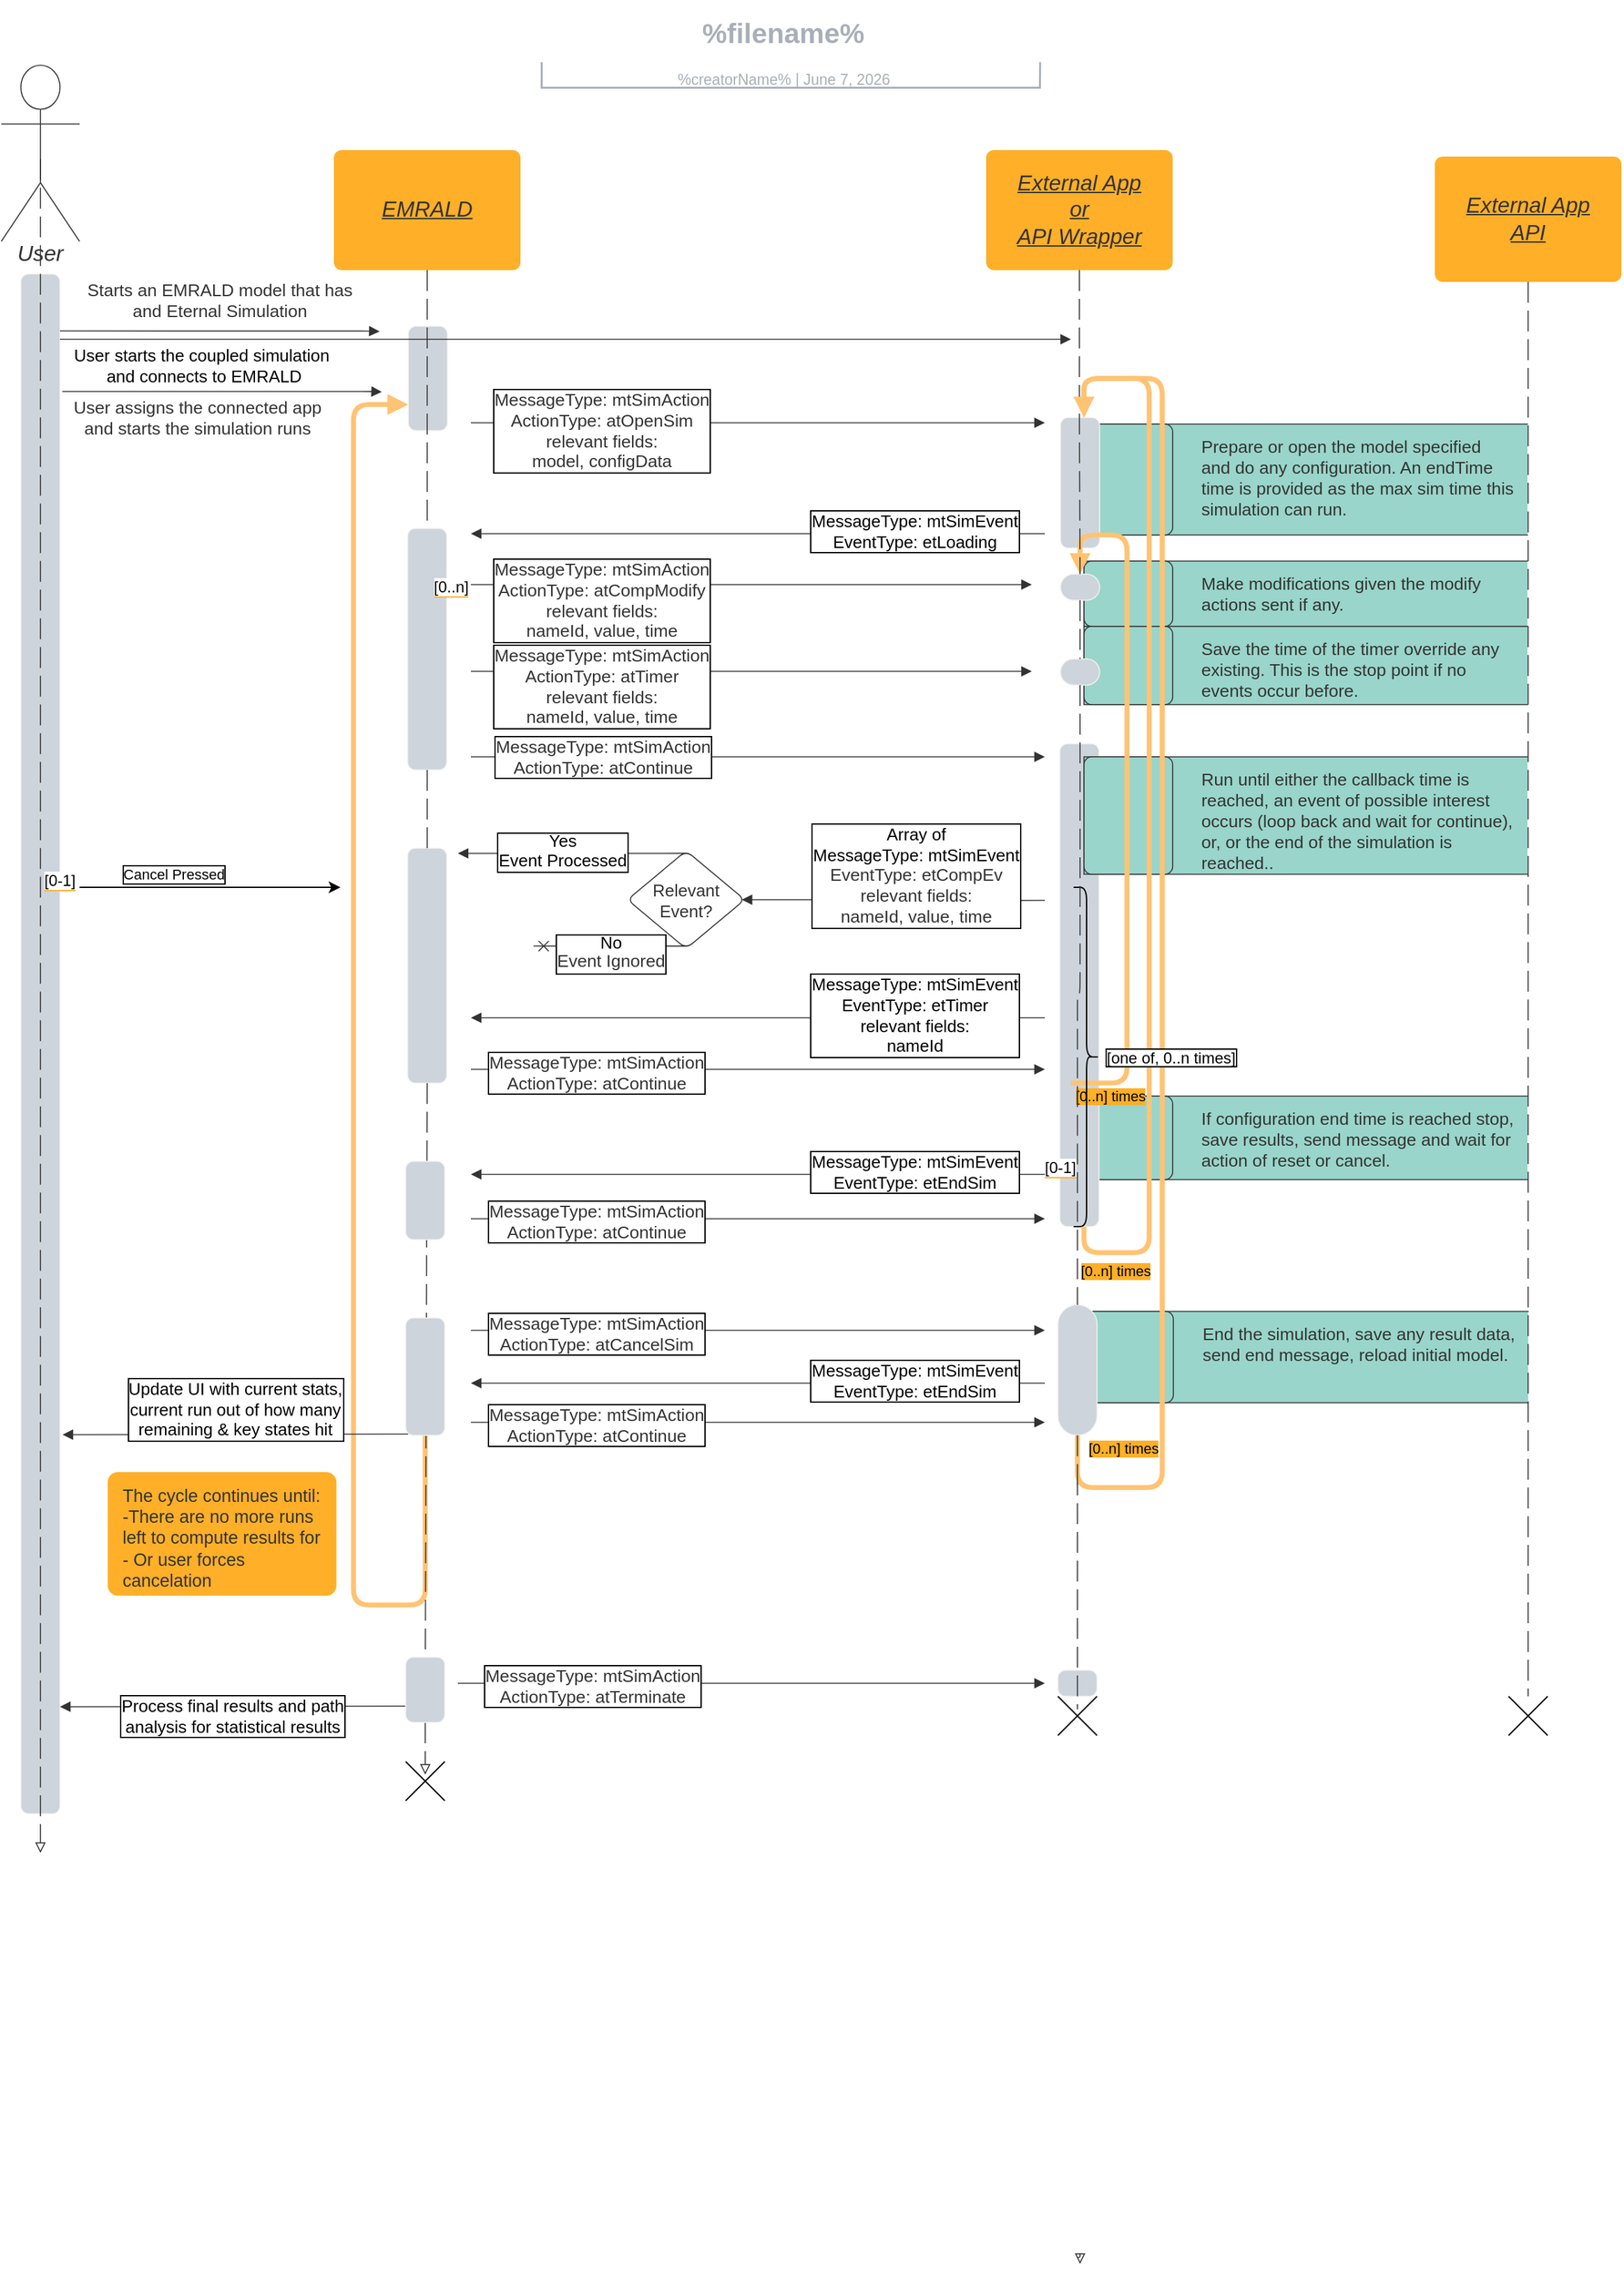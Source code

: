 <mxfile version="15.8.8" type="device"><diagram id="mUn9sfkkFc5n9LtlhBfd" name="Page-1"><mxGraphModel dx="1407" dy="771" grid="1" gridSize="10" guides="1" tooltips="1" connect="1" arrows="1" fold="1" page="1" pageScale="1" pageWidth="850" pageHeight="1100" math="0" shadow="0"><root><mxCell id="0"/><mxCell id="1" parent="0"/><mxCell id="QGt7efhvXVjTDImKFjhX-19" value="Save the time of the timer override any existing. This is the stop point&amp;nbsp;if no events occur before." style="html=1;overflow=block;blockSpacing=1;whiteSpace=wrap;shape=partialRectangle;right=0;whiteSpace=wrap;fontSize=13.3;fontColor=#333333;align=left;whiteSpace=wrap;spacing=10;verticalAlign=top;strokeColor=#333333;strokeOpacity=100;fillOpacity=100;rounded=1;absoluteArcSize=1;arcSize=12;fillColor=#99d5ca;strokeWidth=0.8;spacingLeft=80;spacingTop=0;" parent="1" vertex="1"><mxGeometry x="950" y="530" width="340" height="60" as="geometry"/></mxCell><mxCell id="QGt7efhvXVjTDImKFjhX-20" value="" style="part=1;whiteSpace=wrap;fontSize=13;align=center;whiteSpace=wrap;fontColor=#333333;spacing=0;verticalAlign=top;strokeColor=#333333;strokeOpacity=100;fillOpacity=100;rounded=1;absoluteArcSize=1;arcSize=12;fillColor=#99d5ca;strokeWidth=0.8;" parent="QGt7efhvXVjTDImKFjhX-19" vertex="1"><mxGeometry width="68" height="60" as="geometry"/></mxCell><UserObject label="" lucidchartObjectId="Yu5MhR-oMSno" id="QGt7efhvXVjTDImKFjhX-2"><mxCell style="html=1;overflow=block;blockSpacing=1;whiteSpace=wrap;;whiteSpace=wrap;fontSize=13;spacing=0;strokeColor=#f2f2f2;strokeOpacity=100;fillOpacity=100;rounded=1;absoluteArcSize=1;arcSize=12;fillColor=#ced4db;strokeWidth=0.8;" parent="1" vertex="1"><mxGeometry x="431.5" y="455" width="30" height="185" as="geometry"/></mxCell></UserObject><mxCell id="QGt7efhvXVjTDImKFjhX-65" value="If configuration end time is reached stop, save results, send message&amp;nbsp;and wait for action of reset or cancel." style="html=1;overflow=block;blockSpacing=1;whiteSpace=wrap;shape=partialRectangle;right=0;whiteSpace=wrap;fontSize=13.3;fontColor=#333333;align=left;whiteSpace=wrap;spacing=10;verticalAlign=top;strokeColor=#333333;strokeOpacity=100;fillOpacity=100;rounded=1;absoluteArcSize=1;arcSize=12;fillColor=#99d5ca;strokeWidth=0.8;spacingLeft=80;spacingBottom=10;" parent="1" vertex="1"><mxGeometry x="950" y="890" width="340" height="64" as="geometry"/></mxCell><mxCell id="QGt7efhvXVjTDImKFjhX-66" value="" style="part=1;whiteSpace=wrap;fontSize=13;align=center;whiteSpace=wrap;fontColor=#333333;spacing=0;verticalAlign=top;strokeColor=#333333;strokeOpacity=100;fillOpacity=100;rounded=1;absoluteArcSize=1;arcSize=12;fillColor=#99d5ca;strokeWidth=0.8;" parent="QGt7efhvXVjTDImKFjhX-65" vertex="1"><mxGeometry width="68" height="64" as="geometry"/></mxCell><mxCell id="QGt7efhvXVjTDImKFjhX-51" value="End the simulation, save any result data, send end message, reload initial model." style="html=1;overflow=block;blockSpacing=1;whiteSpace=wrap;shape=partialRectangle;right=0;whiteSpace=wrap;fontSize=13.3;fontColor=#333333;align=left;whiteSpace=wrap;spacing=10;verticalAlign=top;strokeColor=#333333;strokeOpacity=100;fillOpacity=100;rounded=1;absoluteArcSize=1;arcSize=12;fillColor=#99d5ca;strokeWidth=0.8;spacingLeft=80;spacingBottom=10;" parent="1" vertex="1"><mxGeometry x="950.5" y="1055" width="340" height="70" as="geometry"/></mxCell><mxCell id="QGt7efhvXVjTDImKFjhX-52" value="" style="part=1;whiteSpace=wrap;fontSize=13;align=center;whiteSpace=wrap;fontColor=#333333;spacing=0;verticalAlign=top;strokeColor=#333333;strokeOpacity=100;fillOpacity=100;rounded=1;absoluteArcSize=1;arcSize=12;fillColor=#99d5ca;strokeWidth=0.8;" parent="QGt7efhvXVjTDImKFjhX-51" vertex="1"><mxGeometry width="68" height="70" as="geometry"/></mxCell><mxCell id="wU3fhb-0felkJqRU0b6j-22" value="Prepare or open the model specified and do any configuration. An endTime time is provided as the max sim time this simulation can run." style="overflow=block;blockSpacing=1;whiteSpace=wrap;shape=partialRectangle;right=0;whiteSpace=wrap;fontSize=13.3;fontColor=#333333;align=left;whiteSpace=wrap;spacing=10;verticalAlign=top;strokeColor=#333333;strokeOpacity=100;fillOpacity=100;rounded=1;absoluteArcSize=1;arcSize=12;fillColor=#99d5ca;strokeWidth=0.8;html=1;spacingLeft=80;spacingTop=0;" parent="1" vertex="1"><mxGeometry x="950" y="375" width="340" height="85" as="geometry"/></mxCell><mxCell id="wU3fhb-0felkJqRU0b6j-23" value="" style="part=1;whiteSpace=wrap;fontSize=13;align=center;whiteSpace=wrap;fontColor=#333333;spacing=0;verticalAlign=top;strokeColor=#333333;strokeOpacity=100;fillOpacity=100;rounded=1;absoluteArcSize=1;arcSize=12;fillColor=#99d5ca;strokeWidth=0.8;" parent="wU3fhb-0felkJqRU0b6j-22" vertex="1"><mxGeometry width="68" height="85" as="geometry"/></mxCell><UserObject label="" lucidchartObjectId="ai9~ly4nZ7Oi" id="wU3fhb-0felkJqRU0b6j-19"><mxCell style="html=1;overflow=block;blockSpacing=1;whiteSpace=wrap;;whiteSpace=wrap;fontSize=13;spacing=0;strokeColor=#f2f2f2;strokeOpacity=100;fillOpacity=100;rounded=1;absoluteArcSize=1;arcSize=12;fillColor=#ced4db;strokeWidth=0.8;" parent="1" vertex="1"><mxGeometry x="135" y="260" width="30" height="1180" as="geometry"/></mxCell></UserObject><UserObject label="" lucidchartObjectId="Yu5M4GIAFP0a" id="wU3fhb-0felkJqRU0b6j-1"><mxCell style="html=1;jettySize=18;whiteSpace=wrap;fontSize=13;fontFamily=helvetica;strokeColor=#333333;strokeOpacity=100;dashed=1;fixDash=1;dashPattern=16 6;strokeWidth=0.8;rounded=0;startArrow=none;;endArrow=block;endFill=0;;exitX=0.5;exitY=1;exitPerimeter=0;" parent="1" source="wU3fhb-0felkJqRU0b6j-54" edge="1"><mxGeometry width="100" height="100" relative="1" as="geometry"><Array as="points"/><mxPoint x="445" y="1410" as="targetPoint"/></mxGeometry></mxCell></UserObject><UserObject label="" lucidchartObjectId="Yu5MhR-oMSno" id="wU3fhb-0felkJqRU0b6j-2"><mxCell style="html=1;overflow=block;blockSpacing=1;whiteSpace=wrap;;whiteSpace=wrap;fontSize=13;spacing=0;strokeColor=#f2f2f2;strokeOpacity=100;fillOpacity=100;rounded=1;absoluteArcSize=1;arcSize=12;fillColor=#ced4db;strokeWidth=0.8;" parent="1" vertex="1"><mxGeometry x="432" y="300" width="30" height="80" as="geometry"/></mxCell></UserObject><UserObject label="" lucidchartObjectId="Yu5MXQ6BOCr2" id="wU3fhb-0felkJqRU0b6j-3"><mxCell style="html=1;jettySize=18;whiteSpace=wrap;fontSize=13;fontFamily=helvetica;strokeColor=#333333;strokeOpacity=100;dashed=1;fixDash=1;dashPattern=16 6;strokeWidth=0.8;rounded=1;arcSize=24;edgeStyle=orthogonalEdgeStyle;startArrow=none;;endArrow=block;endFill=0;;exitX=0.5;exitY=1;exitPerimeter=0;" parent="1" edge="1"><mxGeometry width="100" height="100" relative="1" as="geometry"><Array as="points"/><mxPoint x="947" y="1785" as="targetPoint"/><mxPoint x="945" y="1780" as="sourcePoint"/></mxGeometry></mxCell></UserObject><UserObject label="" lucidchartObjectId="Yu5MsRc69goB" id="wU3fhb-0felkJqRU0b6j-4"><mxCell style="html=1;overflow=block;blockSpacing=1;whiteSpace=wrap;;whiteSpace=wrap;fontSize=13;spacing=0;strokeColor=#f2f2f2;strokeOpacity=100;fillOpacity=100;rounded=1;absoluteArcSize=1;arcSize=12;fillColor=#ced4db;strokeWidth=0.8;" parent="1" vertex="1"><mxGeometry x="932" y="370" width="30" height="100" as="geometry"/></mxCell></UserObject><mxCell id="wU3fhb-0felkJqRU0b6j-5" value="EMRALD" style="html=1;overflow=block;blockSpacing=1;whiteSpace=wrap;align=center;whiteSpace=wrap;fontSize=16.7;fontColor=#333333;fontStyle=6;align=center;whiteSpace=wrap;spacing=0;strokeOpacity=0;fillOpacity=100;rounded=1;absoluteArcSize=1;arcSize=12;fillColor=#ffaf28;strokeWidth=0.8;" parent="1" vertex="1"><mxGeometry x="375" y="165" width="143" height="92" as="geometry"/></mxCell><mxCell id="wU3fhb-0felkJqRU0b6j-6" value="External App&lt;br&gt;or&lt;br&gt;API Wrapper" style="html=1;overflow=block;blockSpacing=1;whiteSpace=wrap;align=center;whiteSpace=wrap;fontSize=16.7;fontColor=#333333;fontStyle=6;align=center;whiteSpace=wrap;spacing=0;strokeOpacity=0;fillOpacity=100;rounded=1;absoluteArcSize=1;arcSize=12;fillColor=#ffaf28;strokeWidth=0.8;" parent="1" vertex="1"><mxGeometry x="875" y="165" width="143" height="92" as="geometry"/></mxCell><UserObject label="User" lucidchartObjectId="Yu5MdgyV5tNR" id="wU3fhb-0felkJqRU0b6j-7"><mxCell style="html=1;overflow=block;blockSpacing=1;whiteSpace=wrap;shape=umlActor;labelPosition=center;verticalLabelPosition=bottom;verticalAlign=top;whiteSpace=nowrap;whiteSpace=wrap;fontSize=16.7;fontColor=#333333;fontStyle=2;align=center;spacing=0;strokeColor=#333333;strokeOpacity=100;fillOpacity=100;rounded=1;absoluteArcSize=1;arcSize=12;fillColor=#ffffff;strokeWidth=0.8;" parent="1" vertex="1"><mxGeometry x="120" y="100" width="60" height="135" as="geometry"/></mxCell></UserObject><UserObject label="" lucidchartObjectId="Yu5Migy3NWk_" id="wU3fhb-0felkJqRU0b6j-8"><mxCell style="html=1;jettySize=18;whiteSpace=wrap;fontSize=13;strokeColor=#333333;strokeOpacity=100;dashed=1;fixDash=1;dashPattern=16 6;strokeWidth=0.8;rounded=1;arcSize=10;edgeStyle=orthogonalEdgeStyle;startArrow=none;;endArrow=block;endFill=0;;exitX=0.5;exitY=0.532;exitPerimeter=0;" parent="1" source="wU3fhb-0felkJqRU0b6j-7" edge="1"><mxGeometry width="100" height="100" relative="1" as="geometry"><Array as="points"/><mxPoint x="150" y="1470" as="targetPoint"/></mxGeometry></mxCell></UserObject><UserObject label="" lucidchartObjectId="Yu5M0A2JVvTe" id="wU3fhb-0felkJqRU0b6j-9"><mxCell style="html=1;jettySize=18;whiteSpace=wrap;fontSize=13;strokeColor=#333333;strokeOpacity=100;strokeWidth=0.8;rounded=1;arcSize=10;edgeStyle=orthogonalEdgeStyle;startArrow=none;;endArrow=block;endFill=1;;exitX=1;exitY=0.037;exitPerimeter=0;exitDx=0;exitDy=0;" parent="1" source="wU3fhb-0felkJqRU0b6j-19" edge="1"><mxGeometry width="100" height="100" relative="1" as="geometry"><Array as="points"><mxPoint x="400" y="304"/></Array><mxPoint x="410" y="304" as="targetPoint"/></mxGeometry></mxCell></UserObject><mxCell id="wU3fhb-0felkJqRU0b6j-10" value="&lt;span style=&quot;font-style: normal&quot;&gt;Starts an EMRALD model that has&amp;nbsp;&lt;br&gt;and Eternal Simulation&amp;nbsp;&lt;/span&gt;" style="text;html=1;resizable=0;labelBackgroundColor=none;align=center;verticalAlign=middle;fontStyle=2;fontColor=#333333;;fontSize=13.3;" parent="wU3fhb-0felkJqRU0b6j-9" vertex="1"><mxGeometry x="-0.357" relative="1" as="geometry"><mxPoint x="45" y="-24" as="offset"/></mxGeometry></mxCell><UserObject label="" lucidchartObjectId="Yu5M8hheeUyh" id="wU3fhb-0felkJqRU0b6j-11"><mxCell style="html=1;jettySize=18;whiteSpace=wrap;fontSize=13;strokeColor=#333333;strokeOpacity=100;strokeWidth=0.8;rounded=1;arcSize=10;edgeStyle=orthogonalEdgeStyle;startArrow=none;;endArrow=block;endFill=1;;" parent="1" edge="1"><mxGeometry width="100" height="100" relative="1" as="geometry"><Array as="points"/><mxPoint x="480" y="374" as="sourcePoint"/><mxPoint x="920" y="374" as="targetPoint"/></mxGeometry></mxCell></UserObject><mxCell id="wU3fhb-0felkJqRU0b6j-12" value="MessageType: mtSimAction&#10;ActionType: atOpenSim&#10;relevant fields:&#10;model, configData" style="text;html=1;resizable=0;labelBackgroundColor=#ffffff;align=center;verticalAlign=middle;fontColor=#333333;;fontSize=13.3;labelBorderColor=default;" parent="wU3fhb-0felkJqRU0b6j-11" vertex="1"><mxGeometry x="0.482" relative="1" as="geometry"><mxPoint x="-226" y="6" as="offset"/></mxGeometry></mxCell><mxCell id="wU3fhb-0felkJqRU0b6j-13" value="" style="group;dropTarget=0;" parent="1" vertex="1"><mxGeometry x="210" y="51" width="1020" height="70" as="geometry"/></mxCell><UserObject label="%filename%" placeholders="1" lucidchartObjectId="tlGR~2x1427q" id="wU3fhb-0felkJqRU0b6j-14"><mxCell style="points=[[0.318,0.967,0],[0.693,0.967,0]];html=1;overflow=block;blockSpacing=1;whiteSpace=wrap;;whiteSpace=wrap;fontSize=21.3;fontColor=#a9afb8;fontStyle=1;align=center;spacingLeft=7;spacingRight=7;spacingTop=2;spacing=3;strokeOpacity=0;fillOpacity=0;rounded=1;absoluteArcSize=1;arcSize=12;fillColor=#ffffff;strokeWidth=1.5;" parent="wU3fhb-0felkJqRU0b6j-13" vertex="1"><mxGeometry width="1019" height="48" as="geometry"/></mxCell></UserObject><UserObject label="%creatorName%  |  %date{mmmm d, yyyy}%" placeholders="1" lucidchartObjectId="tlGRSY_k74eF" id="wU3fhb-0felkJqRU0b6j-15"><mxCell style="html=1;overflow=block;blockSpacing=1;whiteSpace=wrap;;whiteSpace=wrap;fontSize=11.5;fontColor=#a9afb8;align=center;spacingLeft=7;spacingRight=7;spacingTop=2;spacing=3;strokeOpacity=0;fillOpacity=0;rounded=1;absoluteArcSize=1;arcSize=12;fillColor=#ffffff;strokeWidth=1.5;" parent="wU3fhb-0felkJqRU0b6j-13" vertex="1"><mxGeometry y="48" width="1020" height="22" as="geometry"/></mxCell></UserObject><UserObject label="" lucidchartObjectId="tlGRojDnJgnU" id="wU3fhb-0felkJqRU0b6j-16"><mxCell style="html=1;jettySize=18;whiteSpace=wrap;fontSize=13;fontFamily=Helvetica;strokeColor=#a9afb8;strokeOpacity=100;strokeWidth=1.5;rounded=0;startArrow=none;;endArrow=none;;exitX=0.318;exitY=0.967;exitPerimeter=0;entryX=0.693;entryY=0.967;entryPerimeter=0;" parent="wU3fhb-0felkJqRU0b6j-13" source="wU3fhb-0felkJqRU0b6j-14" target="wU3fhb-0felkJqRU0b6j-14" edge="1"><mxGeometry width="100" height="100" relative="1" as="geometry"><Array as="points"><mxPoint x="324" y="66" generated="1"/><mxPoint x="706" y="66" generated="1"/></Array></mxGeometry></mxCell></UserObject><UserObject label="" lucidchartObjectId="sf9~ZtH_mjMn" id="wU3fhb-0felkJqRU0b6j-17"><mxCell style="html=1;jettySize=18;whiteSpace=wrap;fontSize=13;strokeColor=#333333;strokeOpacity=100;strokeWidth=0.8;rounded=1;arcSize=24;edgeStyle=orthogonalEdgeStyle;startArrow=block;startFill=1;;endArrow=none;;" parent="1" edge="1"><mxGeometry width="100" height="100" relative="1" as="geometry"><Array as="points"/><mxPoint x="480" y="459" as="sourcePoint"/><mxPoint x="920" y="459" as="targetPoint"/></mxGeometry></mxCell></UserObject><mxCell id="wU3fhb-0felkJqRU0b6j-18" value="MessageType: mtSimEvent&lt;br&gt;EventType: etLoading" style="text;html=1;resizable=0;labelBackgroundColor=default;align=center;verticalAlign=middle;fontColor=#000000;;fontSize=13;labelBorderColor=default;" parent="wU3fhb-0felkJqRU0b6j-17" vertex="1"><mxGeometry x="-0.456" relative="1" as="geometry"><mxPoint x="220" y="-2" as="offset"/></mxGeometry></mxCell><UserObject label="" lucidchartObjectId="sl9~6tzL2U_E" id="wU3fhb-0felkJqRU0b6j-21"><mxCell style="html=1;overflow=block;blockSpacing=1;whiteSpace=wrap;;whiteSpace=wrap;fontSize=13;spacing=0;strokeColor=#f2f2f2;strokeOpacity=100;fillOpacity=100;rounded=1;absoluteArcSize=1;arcSize=12;fillColor=#ced4db;strokeWidth=0.8;" parent="1" vertex="1"><mxGeometry x="931.5" y="620" width="30" height="370" as="geometry"/></mxCell></UserObject><mxCell id="wU3fhb-0felkJqRU0b6j-26" value="Make modifications given the modify actions sent if any.&amp;nbsp;&lt;br&gt;" style="html=1;overflow=block;blockSpacing=1;whiteSpace=wrap;shape=partialRectangle;right=0;whiteSpace=wrap;fontSize=13.3;fontColor=#333333;align=left;whiteSpace=wrap;spacing=10;verticalAlign=top;strokeColor=#333333;strokeOpacity=100;fillOpacity=100;rounded=1;absoluteArcSize=1;arcSize=12;fillColor=#99d5ca;strokeWidth=0.8;spacingLeft=80;spacingTop=0;" parent="1" vertex="1"><mxGeometry x="950" y="480" width="340" height="50" as="geometry"/></mxCell><mxCell id="wU3fhb-0felkJqRU0b6j-27" value="" style="part=1;whiteSpace=wrap;fontSize=13;align=center;whiteSpace=wrap;fontColor=#333333;spacing=0;verticalAlign=top;strokeColor=#333333;strokeOpacity=100;fillOpacity=100;rounded=1;absoluteArcSize=1;arcSize=12;fillColor=#99d5ca;strokeWidth=0.8;" parent="wU3fhb-0felkJqRU0b6j-26" vertex="1"><mxGeometry width="68" height="50" as="geometry"/></mxCell><mxCell id="wU3fhb-0felkJqRU0b6j-28" value="External App&lt;br&gt;API" style="html=1;overflow=block;blockSpacing=1;whiteSpace=wrap;align=center;whiteSpace=wrap;fontSize=16.7;fontColor=#333333;fontStyle=6;align=center;whiteSpace=wrap;spacing=0;strokeOpacity=0;fillOpacity=100;rounded=1;absoluteArcSize=1;arcSize=12;fillColor=#ffaf28;strokeWidth=0.8;" parent="1" vertex="1"><mxGeometry x="1219" y="170" width="143" height="96" as="geometry"/></mxCell><UserObject label="Relevant Event? " lucidchartObjectId="zfhrkTfG5SnR" id="wU3fhb-0felkJqRU0b6j-30"><mxCell style="html=1;overflow=block;blockSpacing=1;whiteSpace=wrap;rhombus;whiteSpace=wrap;fontSize=13;fontColor=#333333;align=center;spacing=3.8;strokeColor=#333333;strokeOpacity=100;fillOpacity=100;rounded=1;absoluteArcSize=1;arcSize=12;fillColor=#ffffff;strokeWidth=0.8;" parent="1" vertex="1"><mxGeometry x="600" y="702.01" width="90" height="75" as="geometry"/></mxCell></UserObject><UserObject label="" lucidchartObjectId="2fhrNJCQkvCz" id="wU3fhb-0felkJqRU0b6j-31"><mxCell style="html=1;jettySize=18;whiteSpace=wrap;fontSize=13;strokeColor=#333333;strokeOpacity=100;strokeWidth=0.8;rounded=1;arcSize=24;edgeStyle=orthogonalEdgeStyle;startArrow=none;;endArrow=block;endFill=1;;entryX=0.974;entryY=0.5;entryPerimeter=0;" parent="1" target="wU3fhb-0felkJqRU0b6j-30" edge="1"><mxGeometry width="100" height="100" relative="1" as="geometry"><Array as="points"/><mxPoint x="920" y="740" as="sourcePoint"/></mxGeometry></mxCell></UserObject><mxCell id="QGt7efhvXVjTDImKFjhX-13" value="&lt;span style=&quot;font-size: 13px&quot;&gt;Array of &lt;br&gt;MessageType: mtSimEvent&lt;br&gt;&lt;/span&gt;&lt;span style=&quot;font-size: 13.3px ; color: rgb(51 , 51 , 51)&quot;&gt;EventType: etCompEv&lt;br&gt;relevant fields:&lt;br&gt;nameId, value, time&lt;/span&gt;" style="edgeLabel;html=1;align=center;verticalAlign=middle;resizable=0;points=[];labelBorderColor=default;" parent="wU3fhb-0felkJqRU0b6j-31" vertex="1" connectable="0"><mxGeometry x="-0.214" y="-1" relative="1" as="geometry"><mxPoint x="-8" y="-19" as="offset"/></mxGeometry></mxCell><UserObject label="" lucidchartObjectId="hghrKRe_zdQF" id="wU3fhb-0felkJqRU0b6j-32"><mxCell style="html=1;jettySize=18;whiteSpace=wrap;fontSize=13.3;fontColor=#000000;align=center;strokeColor=#333333;strokeOpacity=100;strokeWidth=0.8;rounded=1;arcSize=24;edgeStyle=orthogonalEdgeStyle;startArrow=none;;endArrow=block;endFill=1;;exitX=0.5;exitY=0.026;exitPerimeter=0;" parent="1" source="wU3fhb-0felkJqRU0b6j-30" edge="1"><mxGeometry width="100" height="100" relative="1" as="geometry"><Array as="points"/><mxPoint x="470" y="704" as="targetPoint"/></mxGeometry></mxCell></UserObject><mxCell id="wU3fhb-0felkJqRU0b6j-33" value="&lt;div style=&quot;display: flex ; justify-content: center ; text-align: center ; align-items: baseline ; font-size: 0 ; line-height: 1.25 ; margin-top: -2px&quot;&gt;&lt;span&gt;&lt;span style=&quot;font-size: 13px ; color: #000000&quot;&gt;Yes&lt;br&gt;&lt;/span&gt;&lt;/span&gt;&lt;/div&gt;&lt;div style=&quot;display: flex ; justify-content: center ; text-align: center ; align-items: baseline ; line-height: 1.25 ; margin-top: -2px&quot;&gt;&lt;span style=&quot;font-size: 13px&quot;&gt;Event Processed&lt;/span&gt;&lt;span style=&quot;font-size: 13px&quot;&gt;&lt;br&gt;&lt;/span&gt;&lt;span style=&quot;font-size: 13px&quot;&gt;&lt;br&gt;&lt;/span&gt;&lt;span style=&quot;font-size: 13px&quot;&gt;&lt;br&gt;&lt;/span&gt;&lt;span style=&quot;font-size: 13px&quot;&gt;&lt;br&gt;&lt;/span&gt;&lt;/div&gt;" style="text;html=1;resizable=0;labelBackgroundColor=#ffffff;align=center;verticalAlign=middle;labelBorderColor=default;" parent="wU3fhb-0felkJqRU0b6j-32" vertex="1"><mxGeometry x="0.554" relative="1" as="geometry"><mxPoint x="41" y="-2" as="offset"/></mxGeometry></mxCell><UserObject label="" lucidchartObjectId="nghr.K2IwQxy" id="wU3fhb-0felkJqRU0b6j-34"><mxCell style="html=1;jettySize=18;whiteSpace=wrap;overflow=block;blockSpacing=1;fontSize=13;strokeColor=#333333;strokeOpacity=100;strokeWidth=0.8;rounded=1;arcSize=24;edgeStyle=orthogonalEdgeStyle;startArrow=none;;endArrow=cross;endFill=0;;exitX=0.5;exitY=0.974;exitPerimeter=0;" parent="1" source="wU3fhb-0felkJqRU0b6j-30" edge="1"><mxGeometry width="100" height="100" relative="1" as="geometry"><Array as="points"/><mxPoint x="528" y="775.01" as="targetPoint"/></mxGeometry></mxCell></UserObject><mxCell id="wU3fhb-0felkJqRU0b6j-35" value="&lt;div style=&quot;display: flex ; justify-content: center ; text-align: center ; align-items: baseline ; line-height: 1.25 ; margin-top: -2px ; font-size: 0px&quot;&gt;&lt;span&gt;&lt;span style=&quot;font-size: 13px ; color: #000000&quot;&gt;No&lt;br&gt;&lt;/span&gt;&lt;/span&gt;&lt;/div&gt;&lt;div style=&quot;display: flex ; justify-content: center ; text-align: center ; align-items: baseline ; line-height: 1.25 ; margin-top: -2px&quot;&gt;&lt;font color=&quot;#333333&quot;&gt;&lt;span style=&quot;font-size: 13.3px&quot;&gt;Event Ignored&lt;/span&gt;&lt;/font&gt;&lt;/div&gt;" style="text;html=1;resizable=0;labelBackgroundColor=#ffffff;align=center;verticalAlign=middle;labelBorderColor=default;" parent="wU3fhb-0felkJqRU0b6j-34" vertex="1"><mxGeometry x="0.522" relative="1" as="geometry"><mxPoint x="31" y="5" as="offset"/></mxGeometry></mxCell><UserObject label="" lucidchartObjectId="TSArEZVKb28j" id="wU3fhb-0felkJqRU0b6j-36"><mxCell style="html=1;jettySize=18;whiteSpace=wrap;overflow=block;blockSpacing=1;fontSize=13;strokeColor=#333333;strokeOpacity=100;strokeWidth=0.8;rounded=1;arcSize=10;edgeStyle=orthogonalEdgeStyle;startArrow=none;;endArrow=block;endFill=1;;" parent="1" edge="1"><mxGeometry width="100" height="100" relative="1" as="geometry"><Array as="points"/><mxPoint x="480" y="498" as="sourcePoint"/><mxPoint x="910" y="498" as="targetPoint"/></mxGeometry></mxCell></UserObject><mxCell id="wU3fhb-0felkJqRU0b6j-37" value="MessageType: mtSimAction&lt;br&gt;ActionType: atCompModify&lt;br&gt;relevant fields:&lt;br&gt;nameId, value, time" style="text;html=1;resizable=0;labelBackgroundColor=#ffffff;align=center;verticalAlign=middle;fontColor=#333333;;fontSize=13.3;labelBorderColor=default;" parent="wU3fhb-0felkJqRU0b6j-36" vertex="1"><mxGeometry x="0.531" relative="1" as="geometry"><mxPoint x="-229" y="12" as="offset"/></mxGeometry></mxCell><UserObject label="" lucidchartObjectId="TSArBXVxRS3R" id="wU3fhb-0felkJqRU0b6j-38"><mxCell style="html=1;jettySize=18;whiteSpace=wrap;fontSize=13;strokeColor=#333333;strokeOpacity=100;strokeWidth=0.8;rounded=1;arcSize=24;edgeStyle=orthogonalEdgeStyle;startArrow=none;;endArrow=block;endFill=1;;" parent="1" edge="1"><mxGeometry width="100" height="100" relative="1" as="geometry"><Array as="points"/><mxPoint x="480" y="630" as="sourcePoint"/><mxPoint x="920" y="630" as="targetPoint"/></mxGeometry></mxCell></UserObject><mxCell id="wU3fhb-0felkJqRU0b6j-39" value="MessageType: mtSimAction&#10;ActionType: atContinue" style="text;html=1;resizable=0;labelBackgroundColor=#ffffff;align=center;verticalAlign=middle;fontColor=#333333;;fontSize=13.3;labelBorderColor=default;" parent="wU3fhb-0felkJqRU0b6j-38" vertex="1"><mxGeometry x="0.52" relative="1" as="geometry"><mxPoint x="-234" as="offset"/></mxGeometry></mxCell><mxCell id="wU3fhb-0felkJqRU0b6j-48" value="Run until either the callback time is reached, an event of possible interest occurs (loop back and wait for continue), or, or the end of the simulation is reached.." style="html=1;overflow=block;blockSpacing=1;whiteSpace=wrap;shape=partialRectangle;right=0;whiteSpace=wrap;fontSize=13.3;fontColor=#333333;align=left;whiteSpace=wrap;spacing=10;verticalAlign=top;strokeColor=#333333;strokeOpacity=100;fillOpacity=100;rounded=1;absoluteArcSize=1;arcSize=12;fillColor=#99d5ca;strokeWidth=0.8;spacingLeft=80;spacingBottom=10;" parent="1" vertex="1"><mxGeometry x="950" y="630" width="340" height="90" as="geometry"/></mxCell><mxCell id="wU3fhb-0felkJqRU0b6j-49" value="" style="part=1;whiteSpace=wrap;fontSize=13;align=center;whiteSpace=wrap;fontColor=#333333;spacing=0;verticalAlign=top;strokeColor=#333333;strokeOpacity=100;fillOpacity=100;rounded=1;absoluteArcSize=1;arcSize=12;fillColor=#99d5ca;strokeWidth=0.8;" parent="wU3fhb-0felkJqRU0b6j-48" vertex="1"><mxGeometry width="68" height="90" as="geometry"/></mxCell><UserObject label="" lucidchartObjectId="XHBr-4mVn4MF" id="wU3fhb-0felkJqRU0b6j-52"><mxCell style="html=1;jettySize=18;whiteSpace=wrap;fontSize=13;strokeColor=#ffc374;strokeOpacity=100;strokeWidth=3.8;rounded=1;arcSize=24;edgeStyle=orthogonalEdgeStyle;startArrow=block;startFill=1;;endArrow=none;;exitX=0.5;exitY=0;exitDx=0;exitDy=0;" parent="1" edge="1" source="QGt7efhvXVjTDImKFjhX-6"><mxGeometry width="100" height="100" relative="1" as="geometry"><Array as="points"><mxPoint x="947" y="460"/><mxPoint x="983" y="460"/><mxPoint x="983" y="880"/><mxPoint x="947" y="880"/></Array><mxPoint x="947" y="620" as="sourcePoint"/><mxPoint x="940" y="880" as="targetPoint"/></mxGeometry></mxCell></UserObject><mxCell id="QGt7efhvXVjTDImKFjhX-34" value="[0..n] times" style="edgeLabel;html=1;align=center;verticalAlign=middle;resizable=0;points=[];labelBorderColor=none;labelBackgroundColor=#FFAF28;" parent="wU3fhb-0felkJqRU0b6j-52" vertex="1" connectable="0"><mxGeometry x="0.424" relative="1" as="geometry"><mxPoint x="-13" y="119" as="offset"/></mxGeometry></mxCell><UserObject label="" lucidchartObjectId="jTBrkRHb7zzV" id="wU3fhb-0felkJqRU0b6j-55"><mxCell style="html=1;overflow=block;blockSpacing=1;whiteSpace=wrap;;whiteSpace=wrap;fontSize=13;spacing=0;strokeColor=#f2f2f2;strokeOpacity=100;fillOpacity=100;rounded=1;absoluteArcSize=1;arcSize=12;fillColor=#ced4db;strokeWidth=0.8;" parent="1" vertex="1"><mxGeometry x="930" y="1330" width="30" height="20" as="geometry"/></mxCell></UserObject><UserObject label="" lucidchartObjectId="DVBrrRO2YD0S" id="wU3fhb-0felkJqRU0b6j-60"><mxCell style="html=1;jettySize=18;whiteSpace=wrap;fontSize=13;strokeColor=#333333;strokeOpacity=100;strokeWidth=0.8;rounded=1;arcSize=24;edgeStyle=orthogonalEdgeStyle;startArrow=block;startFill=1;;endArrow=none;;entryX=0;entryY=0.75;entryDx=0;entryDy=0;" parent="1" target="wU3fhb-0felkJqRU0b6j-54" edge="1"><mxGeometry width="100" height="100" relative="1" as="geometry"><Array as="points"><mxPoint x="165" y="1358"/><mxPoint x="298" y="1358"/></Array><mxPoint x="165" y="1358" as="sourcePoint"/><mxPoint x="340" y="1350" as="targetPoint"/></mxGeometry></mxCell></UserObject><mxCell id="wU3fhb-0felkJqRU0b6j-61" value="Process final results and path&lt;br&gt;analysis for statistical results" style="text;html=1;resizable=0;labelBackgroundColor=#ffffff;align=center;verticalAlign=middle;fontColor=#000000;;fontSize=13;labelBorderColor=default;" parent="wU3fhb-0felkJqRU0b6j-60" vertex="1"><mxGeometry x="-0.143" relative="1" as="geometry"><mxPoint x="18" y="7" as="offset"/></mxGeometry></mxCell><UserObject label="" lucidchartObjectId="9XBrl6Af6-Qg" id="wU3fhb-0felkJqRU0b6j-62"><mxCell style="html=1;jettySize=18;whiteSpace=wrap;fontSize=13;strokeColor=#ffc374;strokeOpacity=100;strokeWidth=3.8;rounded=1;arcSize=24;edgeStyle=orthogonalEdgeStyle;startArrow=block;startFill=1;;endArrow=none;;entryX=0.5;entryY=1;entryDx=0;entryDy=0;" parent="1" target="10sZ38sZ0gEqaia2xPMh-8" edge="1" source="wU3fhb-0felkJqRU0b6j-2"><mxGeometry width="100" height="100" relative="1" as="geometry"><Array as="points"><mxPoint x="390" y="360"/><mxPoint x="390" y="1280"/><mxPoint x="445" y="1280"/></Array><mxPoint x="445" y="350" as="sourcePoint"/><mxPoint x="447" y="1170" as="targetPoint"/></mxGeometry></mxCell></UserObject><UserObject label="The cycle continues until:&#10;-There are no more runs left to compute results for&#10;- Or user forces cancelation " lucidchartObjectId="M0Br~CpXt-h-" id="wU3fhb-0felkJqRU0b6j-63"><mxCell style="html=1;overflow=block;blockSpacing=1;whiteSpace=wrap;;whiteSpace=wrap;fontSize=13.5;fontColor=#333333;align=left;spacing=9;verticalAlign=top;strokeColor=#ffaf28;strokeOpacity=100;fillOpacity=100;rounded=1;absoluteArcSize=1;arcSize=12;fillColor=#ffaf28;strokeWidth=3.8;" parent="1" vertex="1"><mxGeometry x="203.5" y="1180" width="171.5" height="91" as="geometry"/></mxCell></UserObject><mxCell id="QGt7efhvXVjTDImKFjhX-3" value="" style="html=1;jettySize=18;whiteSpace=wrap;fontSize=13;fontFamily=helvetica;strokeColor=#333333;strokeOpacity=100;dashed=1;fixDash=1;dashPattern=16 6;strokeWidth=0.8;rounded=0;startArrow=none;;endArrow=none;endFill=0;;exitX=0.5;exitY=1;exitPerimeter=0;" parent="1" source="wU3fhb-0felkJqRU0b6j-5" target="QGt7efhvXVjTDImKFjhX-2" edge="1"><mxGeometry width="100" height="100" relative="1" as="geometry"><Array as="points"/><mxPoint x="450" y="1785" as="targetPoint"/><mxPoint x="446.5" y="257" as="sourcePoint"/></mxGeometry></mxCell><UserObject label="" lucidchartObjectId="Yu5MsRc69goB" id="QGt7efhvXVjTDImKFjhX-6"><mxCell style="html=1;overflow=block;blockSpacing=1;whiteSpace=wrap;;whiteSpace=wrap;fontSize=13;spacing=0;strokeColor=#f2f2f2;strokeOpacity=100;fillOpacity=100;rounded=1;absoluteArcSize=1;arcSize=30;fillColor=#ced4db;strokeWidth=0.8;" parent="1" vertex="1"><mxGeometry x="932" y="490" width="30" height="20" as="geometry"/></mxCell></UserObject><mxCell id="QGt7efhvXVjTDImKFjhX-7" value="" style="html=1;jettySize=18;whiteSpace=wrap;fontSize=13;fontFamily=helvetica;strokeColor=#333333;strokeOpacity=100;dashed=1;fixDash=1;dashPattern=16 6;strokeWidth=0.8;rounded=1;arcSize=24;edgeStyle=orthogonalEdgeStyle;startArrow=none;;endArrow=none;endFill=0;;exitX=0.5;exitY=1;exitPerimeter=0;" parent="1" source="wU3fhb-0felkJqRU0b6j-6" target="QGt7efhvXVjTDImKFjhX-6" edge="1"><mxGeometry width="100" height="100" relative="1" as="geometry"><Array as="points"/><mxPoint x="947" y="1785" as="targetPoint"/><mxPoint x="946.5" y="257" as="sourcePoint"/></mxGeometry></mxCell><UserObject label="" lucidchartObjectId="sl9~pqzEZCYE" id="wU3fhb-0felkJqRU0b6j-20"><mxCell style="html=1;overflow=block;blockSpacing=1;whiteSpace=wrap;;whiteSpace=wrap;fontSize=13;spacing=0;strokeColor=#f2f2f2;strokeOpacity=100;fillOpacity=100;rounded=1;absoluteArcSize=1;arcSize=12;fillColor=#ced4db;strokeWidth=0.8;" parent="1" vertex="1"><mxGeometry x="431.5" y="700" width="30" height="180" as="geometry"/></mxCell></UserObject><mxCell id="QGt7efhvXVjTDImKFjhX-16" value="" style="html=1;jettySize=18;whiteSpace=wrap;fontSize=13;fontFamily=helvetica;strokeColor=#333333;strokeOpacity=100;dashed=1;fixDash=1;dashPattern=16 6;strokeWidth=0.8;rounded=0;startArrow=none;;endArrow=none;endFill=0;;exitX=0.5;exitY=1;exitPerimeter=0;" parent="1" source="QGt7efhvXVjTDImKFjhX-2" target="wU3fhb-0felkJqRU0b6j-20" edge="1"><mxGeometry width="100" height="100" relative="1" as="geometry"><Array as="points"/><mxPoint x="450" y="1785" as="targetPoint"/><mxPoint x="446.5" y="580" as="sourcePoint"/></mxGeometry></mxCell><UserObject label="" lucidchartObjectId="Yu5MsRc69goB" id="QGt7efhvXVjTDImKFjhX-21"><mxCell style="html=1;overflow=block;blockSpacing=1;whiteSpace=wrap;;whiteSpace=wrap;fontSize=13;spacing=0;strokeColor=#f2f2f2;strokeOpacity=100;fillOpacity=100;rounded=1;absoluteArcSize=1;arcSize=30;fillColor=#ced4db;strokeWidth=0.8;" parent="1" vertex="1"><mxGeometry x="932" y="555" width="30" height="20" as="geometry"/></mxCell></UserObject><mxCell id="QGt7efhvXVjTDImKFjhX-22" value="" style="html=1;jettySize=18;whiteSpace=wrap;fontSize=13;fontFamily=helvetica;strokeColor=#333333;strokeOpacity=100;dashed=1;fixDash=1;dashPattern=16 6;strokeWidth=0.8;rounded=1;arcSize=24;edgeStyle=orthogonalEdgeStyle;startArrow=none;;endArrow=none;endFill=0;;exitX=0.5;exitY=1;exitPerimeter=0;" parent="1" source="QGt7efhvXVjTDImKFjhX-6" target="QGt7efhvXVjTDImKFjhX-21" edge="1"><mxGeometry width="100" height="100" relative="1" as="geometry"><Array as="points"/><mxPoint x="947" y="1785" as="targetPoint"/><mxPoint x="947" y="510" as="sourcePoint"/></mxGeometry></mxCell><mxCell id="QGt7efhvXVjTDImKFjhX-23" value="" style="html=1;jettySize=18;whiteSpace=wrap;fontSize=13;fontFamily=helvetica;strokeColor=#333333;strokeOpacity=100;dashed=1;fixDash=1;dashPattern=16 6;strokeWidth=0.8;rounded=1;arcSize=24;edgeStyle=orthogonalEdgeStyle;startArrow=none;;endArrow=none;endFill=0;;" parent="1" edge="1"><mxGeometry width="100" height="100" relative="1" as="geometry"><Array as="points"/><mxPoint x="945" y="1360" as="targetPoint"/><mxPoint x="945" y="1180" as="sourcePoint"/></mxGeometry></mxCell><UserObject label="" lucidchartObjectId="TSArEZVKb28j" id="QGt7efhvXVjTDImKFjhX-24"><mxCell style="html=1;jettySize=18;whiteSpace=wrap;overflow=block;blockSpacing=1;fontSize=13;strokeColor=#333333;strokeOpacity=100;strokeWidth=0.8;rounded=1;arcSize=10;edgeStyle=orthogonalEdgeStyle;startArrow=none;;endArrow=block;endFill=1;;" parent="1" edge="1"><mxGeometry width="100" height="100" relative="1" as="geometry"><Array as="points"/><mxPoint x="480" y="564.5" as="sourcePoint"/><mxPoint x="910" y="564.5" as="targetPoint"/></mxGeometry></mxCell></UserObject><mxCell id="QGt7efhvXVjTDImKFjhX-25" value="MessageType: mtSimAction&#10;ActionType: atTimer&#10;relevant fields:&#10;nameId, value, time" style="text;html=1;resizable=0;labelBackgroundColor=#ffffff;align=center;verticalAlign=middle;fontColor=#333333;;fontSize=13.3;labelBorderColor=default;" parent="QGt7efhvXVjTDImKFjhX-24" vertex="1"><mxGeometry x="0.531" relative="1" as="geometry"><mxPoint x="-229" y="11" as="offset"/></mxGeometry></mxCell><mxCell id="QGt7efhvXVjTDImKFjhX-26" value="" style="shape=curlyBracket;whiteSpace=wrap;html=1;rounded=1;flipH=1;labelBackgroundColor=default;labelBorderColor=default;" parent="1" vertex="1"><mxGeometry x="942" y="730" width="20" height="260" as="geometry"/></mxCell><UserObject label="" lucidchartObjectId="sf9~ZtH_mjMn" id="QGt7efhvXVjTDImKFjhX-27"><mxCell style="html=1;jettySize=18;whiteSpace=wrap;fontSize=13;strokeColor=#333333;strokeOpacity=100;strokeWidth=0.8;rounded=1;arcSize=24;edgeStyle=orthogonalEdgeStyle;startArrow=block;startFill=1;;endArrow=none;;" parent="1" edge="1"><mxGeometry width="100" height="100" relative="1" as="geometry"><Array as="points"/><mxPoint x="480" y="830" as="sourcePoint"/><mxPoint x="920" y="830" as="targetPoint"/></mxGeometry></mxCell></UserObject><mxCell id="QGt7efhvXVjTDImKFjhX-28" value="MessageType: mtSimEvent&lt;br&gt;EventType: etTimer&lt;br&gt;relevant fields:&lt;br&gt;nameId" style="text;html=1;resizable=0;labelBackgroundColor=default;align=center;verticalAlign=middle;fontColor=#000000;;fontSize=13;labelBorderColor=default;" parent="QGt7efhvXVjTDImKFjhX-27" vertex="1"><mxGeometry x="-0.456" relative="1" as="geometry"><mxPoint x="220" y="-2" as="offset"/></mxGeometry></mxCell><UserObject label="" lucidchartObjectId="TSArBXVxRS3R" id="QGt7efhvXVjTDImKFjhX-43"><mxCell style="html=1;jettySize=18;whiteSpace=wrap;fontSize=13;strokeColor=#333333;strokeOpacity=100;strokeWidth=0.8;rounded=1;arcSize=24;edgeStyle=orthogonalEdgeStyle;startArrow=none;;endArrow=block;endFill=1;;" parent="1" edge="1"><mxGeometry width="100" height="100" relative="1" as="geometry"><Array as="points"/><mxPoint x="480" y="1069.5" as="sourcePoint"/><mxPoint x="920" y="1069.5" as="targetPoint"/></mxGeometry></mxCell></UserObject><mxCell id="QGt7efhvXVjTDImKFjhX-44" value="MessageType: mtSimAction&lt;br&gt;ActionType: atCancelSim" style="text;html=1;resizable=0;labelBackgroundColor=#ffffff;align=center;verticalAlign=middle;fontColor=#333333;;fontSize=13.3;labelBorderColor=default;" parent="QGt7efhvXVjTDImKFjhX-43" vertex="1"><mxGeometry x="0.52" relative="1" as="geometry"><mxPoint x="-239" y="2" as="offset"/></mxGeometry></mxCell><UserObject label="" lucidchartObjectId="Yu5MsRc69goB" id="QGt7efhvXVjTDImKFjhX-47"><mxCell style="html=1;overflow=block;blockSpacing=1;whiteSpace=wrap;;whiteSpace=wrap;fontSize=13;spacing=0;strokeColor=#f2f2f2;strokeOpacity=100;fillOpacity=100;rounded=1;absoluteArcSize=1;arcSize=30;fillColor=#ced4db;strokeWidth=0.8;" parent="1" vertex="1"><mxGeometry x="930" y="1050" width="30" height="100" as="geometry"/></mxCell></UserObject><mxCell id="QGt7efhvXVjTDImKFjhX-48" value="" style="html=1;jettySize=18;whiteSpace=wrap;fontSize=13;fontFamily=helvetica;strokeColor=#333333;strokeOpacity=100;dashed=1;fixDash=1;dashPattern=16 6;strokeWidth=0.8;rounded=1;arcSize=24;edgeStyle=orthogonalEdgeStyle;startArrow=none;;endArrow=none;endFill=0;;exitX=0.5;exitY=1;exitPerimeter=0;" parent="1" source="QGt7efhvXVjTDImKFjhX-21" target="QGt7efhvXVjTDImKFjhX-47" edge="1"><mxGeometry width="100" height="100" relative="1" as="geometry"><Array as="points"/><mxPoint x="947" y="1340" as="targetPoint"/><mxPoint x="947" y="575" as="sourcePoint"/></mxGeometry></mxCell><UserObject label="" lucidchartObjectId="XHBr-4mVn4MF" id="QGt7efhvXVjTDImKFjhX-49"><mxCell style="html=1;jettySize=18;whiteSpace=wrap;fontSize=13;strokeColor=#ffc374;strokeOpacity=100;strokeWidth=3.8;rounded=1;arcSize=24;edgeStyle=orthogonalEdgeStyle;startArrow=block;startFill=1;;endArrow=none;;entryX=0.5;entryY=1;entryDx=0;entryDy=0;" parent="1" target="QGt7efhvXVjTDImKFjhX-47" edge="1"><mxGeometry width="100" height="100" relative="1" as="geometry"><Array as="points"><mxPoint x="950" y="340"/><mxPoint x="1010" y="340"/><mxPoint x="1010" y="1190"/><mxPoint x="945" y="1190"/></Array><mxPoint x="950" y="370" as="sourcePoint"/><mxPoint x="980" y="930" as="targetPoint"/></mxGeometry></mxCell></UserObject><UserObject label="" lucidchartObjectId="sf9~ZtH_mjMn" id="QGt7efhvXVjTDImKFjhX-57"><mxCell style="html=1;jettySize=18;whiteSpace=wrap;fontSize=13;strokeColor=#333333;strokeOpacity=100;strokeWidth=0.8;rounded=1;arcSize=24;edgeStyle=orthogonalEdgeStyle;startArrow=block;startFill=1;;endArrow=none;;" parent="1" edge="1"><mxGeometry width="100" height="100" relative="1" as="geometry"><Array as="points"/><mxPoint x="480" y="1110" as="sourcePoint"/><mxPoint x="920" y="1110" as="targetPoint"/></mxGeometry></mxCell></UserObject><mxCell id="QGt7efhvXVjTDImKFjhX-58" value="MessageType: mtSimEvent&lt;br&gt;EventType: etEndSim" style="text;html=1;resizable=0;labelBackgroundColor=default;align=center;verticalAlign=middle;fontColor=#000000;;fontSize=13;labelBorderColor=default;" parent="QGt7efhvXVjTDImKFjhX-57" vertex="1"><mxGeometry x="-0.456" relative="1" as="geometry"><mxPoint x="220" y="-2" as="offset"/></mxGeometry></mxCell><UserObject label="" lucidchartObjectId="sf9~ZtH_mjMn" id="QGt7efhvXVjTDImKFjhX-60"><mxCell style="html=1;jettySize=18;whiteSpace=wrap;fontSize=13;strokeColor=#333333;strokeOpacity=100;strokeWidth=0.8;rounded=1;arcSize=24;edgeStyle=orthogonalEdgeStyle;startArrow=block;startFill=1;;endArrow=none;;" parent="1" edge="1"><mxGeometry width="100" height="100" relative="1" as="geometry"><Array as="points"/><mxPoint x="480" y="950" as="sourcePoint"/><mxPoint x="920" y="950" as="targetPoint"/></mxGeometry></mxCell></UserObject><mxCell id="QGt7efhvXVjTDImKFjhX-61" value="MessageType: mtSimEvent&lt;br&gt;EventType: etEndSim" style="text;html=1;resizable=0;labelBackgroundColor=default;align=center;verticalAlign=middle;fontColor=#000000;;fontSize=13;labelBorderColor=default;" parent="QGt7efhvXVjTDImKFjhX-60" vertex="1"><mxGeometry x="-0.456" relative="1" as="geometry"><mxPoint x="220" y="-2" as="offset"/></mxGeometry></mxCell><UserObject label="" lucidchartObjectId="TSArBXVxRS3R" id="QGt7efhvXVjTDImKFjhX-63"><mxCell style="html=1;jettySize=18;whiteSpace=wrap;fontSize=13;strokeColor=#333333;strokeOpacity=100;strokeWidth=0.8;rounded=1;arcSize=24;edgeStyle=orthogonalEdgeStyle;startArrow=none;;endArrow=block;endFill=1;;" parent="1" edge="1"><mxGeometry width="100" height="100" relative="1" as="geometry"><Array as="points"/><mxPoint x="480" y="984" as="sourcePoint"/><mxPoint x="920" y="984" as="targetPoint"/></mxGeometry></mxCell></UserObject><mxCell id="QGt7efhvXVjTDImKFjhX-64" value="MessageType: mtSimAction&lt;br&gt;ActionType: atContinue" style="text;html=1;resizable=0;labelBackgroundColor=#ffffff;align=center;verticalAlign=middle;fontColor=#333333;;fontSize=13.3;labelBorderColor=default;" parent="QGt7efhvXVjTDImKFjhX-63" vertex="1"><mxGeometry x="0.52" relative="1" as="geometry"><mxPoint x="-239" y="2" as="offset"/></mxGeometry></mxCell><mxCell id="QGt7efhvXVjTDImKFjhX-79" value="" style="html=1;jettySize=18;whiteSpace=wrap;fontSize=13;fontFamily=helvetica;strokeColor=#333333;strokeOpacity=100;dashed=1;fixDash=1;dashPattern=16 6;strokeWidth=0.8;rounded=1;arcSize=24;edgeStyle=orthogonalEdgeStyle;startArrow=none;;endArrow=none;endFill=0;;exitX=0.5;exitY=1;exitPerimeter=0;" parent="1" source="QGt7efhvXVjTDImKFjhX-47" edge="1"><mxGeometry width="100" height="100" relative="1" as="geometry"><Array as="points"/><mxPoint x="945" y="1190" as="targetPoint"/><mxPoint x="945" y="1130" as="sourcePoint"/></mxGeometry></mxCell><UserObject label="" lucidchartObjectId="bRBraoROX8kp" id="wU3fhb-0felkJqRU0b6j-54"><mxCell style="html=1;overflow=block;blockSpacing=1;whiteSpace=wrap;;whiteSpace=wrap;fontSize=13;spacing=0;strokeColor=#f2f2f2;strokeOpacity=100;fillOpacity=100;rounded=1;absoluteArcSize=1;arcSize=12;fillColor=#ced4db;strokeWidth=0.8;" parent="1" vertex="1"><mxGeometry x="430" y="1320" width="30" height="50" as="geometry"/></mxCell></UserObject><mxCell id="QGt7efhvXVjTDImKFjhX-81" value="" style="html=1;jettySize=18;whiteSpace=wrap;fontSize=13;fontFamily=helvetica;strokeColor=#333333;strokeOpacity=100;dashed=1;fixDash=1;dashPattern=16 6;strokeWidth=0.8;rounded=0;startArrow=none;;endArrow=none;endFill=0;;exitX=0.5;exitY=1;exitPerimeter=0;" parent="1" source="wU3fhb-0felkJqRU0b6j-20" target="wU3fhb-0felkJqRU0b6j-54" edge="1"><mxGeometry width="100" height="100" relative="1" as="geometry"><Array as="points"/><mxPoint x="450" y="1785" as="targetPoint"/><mxPoint x="446.5" y="1250" as="sourcePoint"/></mxGeometry></mxCell><UserObject label="" lucidchartObjectId="TSArBXVxRS3R" id="QGt7efhvXVjTDImKFjhX-83"><mxCell style="html=1;jettySize=18;whiteSpace=wrap;fontSize=13;strokeColor=#333333;strokeOpacity=100;strokeWidth=0.8;rounded=1;arcSize=24;edgeStyle=orthogonalEdgeStyle;startArrow=none;;endArrow=block;endFill=1;;" parent="1" edge="1"><mxGeometry width="100" height="100" relative="1" as="geometry"><Array as="points"/><mxPoint x="470" y="1340" as="sourcePoint"/><mxPoint x="920" y="1340" as="targetPoint"/></mxGeometry></mxCell></UserObject><mxCell id="QGt7efhvXVjTDImKFjhX-84" value="MessageType: mtSimAction&lt;br&gt;ActionType: atTerminate" style="text;html=1;resizable=0;labelBackgroundColor=#ffffff;align=center;verticalAlign=middle;fontColor=#333333;;fontSize=13.3;labelBorderColor=default;" parent="QGt7efhvXVjTDImKFjhX-83" vertex="1"><mxGeometry x="0.52" relative="1" as="geometry"><mxPoint x="-239" y="2" as="offset"/></mxGeometry></mxCell><mxCell id="QGt7efhvXVjTDImKFjhX-85" value="" style="shape=umlDestroy;labelBackgroundColor=default;labelBorderColor=default;" parent="1" vertex="1"><mxGeometry x="930" y="1350" width="30" height="30" as="geometry"/></mxCell><mxCell id="QGt7efhvXVjTDImKFjhX-86" value="" style="shape=umlDestroy;labelBackgroundColor=default;labelBorderColor=default;" parent="1" vertex="1"><mxGeometry x="1275.5" y="1350" width="30" height="30" as="geometry"/></mxCell><mxCell id="QGt7efhvXVjTDImKFjhX-87" value="" style="html=1;jettySize=18;whiteSpace=wrap;fontSize=13;fontFamily=helvetica;strokeColor=#333333;strokeOpacity=100;dashed=1;fixDash=1;dashPattern=16 6;strokeWidth=0.8;rounded=1;arcSize=24;edgeStyle=orthogonalEdgeStyle;startArrow=none;;endArrow=none;endFill=0;;exitX=0.5;exitY=1;exitPerimeter=0;" parent="1" source="wU3fhb-0felkJqRU0b6j-28" target="QGt7efhvXVjTDImKFjhX-86" edge="1"><mxGeometry width="100" height="100" relative="1" as="geometry"><Array as="points"/><mxPoint x="1290" y="1360" as="targetPoint"/><mxPoint x="1290.5" y="266" as="sourcePoint"/></mxGeometry></mxCell><mxCell id="QGt7efhvXVjTDImKFjhX-90" value="" style="endArrow=classic;html=1;rounded=0;" parent="1" edge="1"><mxGeometry width="50" height="50" relative="1" as="geometry"><mxPoint x="180" y="730" as="sourcePoint"/><mxPoint x="380" y="730" as="targetPoint"/></mxGeometry></mxCell><mxCell id="QGt7efhvXVjTDImKFjhX-91" value="Cancel Pressed" style="edgeLabel;html=1;align=center;verticalAlign=middle;resizable=0;points=[];labelBorderColor=default;" parent="QGt7efhvXVjTDImKFjhX-90" vertex="1" connectable="0"><mxGeometry x="-0.716" y="-3" relative="1" as="geometry"><mxPoint x="43" y="-13" as="offset"/></mxGeometry></mxCell><UserObject label="" lucidchartObjectId="DVBrrRO2YD0S" id="QGt7efhvXVjTDImKFjhX-92"><mxCell style="html=1;jettySize=18;whiteSpace=wrap;fontSize=13;strokeColor=#333333;strokeOpacity=100;strokeWidth=0.8;rounded=1;arcSize=24;edgeStyle=orthogonalEdgeStyle;startArrow=block;startFill=1;;endArrow=none;;entryX=0;entryY=0.75;entryDx=0;entryDy=0;" parent="1" edge="1"><mxGeometry width="100" height="100" relative="1" as="geometry"><Array as="points"><mxPoint x="167" y="1149.5"/><mxPoint x="300" y="1149.5"/></Array><mxPoint x="167" y="1149.5" as="sourcePoint"/><mxPoint x="432" y="1149" as="targetPoint"/></mxGeometry></mxCell></UserObject><mxCell id="QGt7efhvXVjTDImKFjhX-93" value="Update UI with current stats,&lt;br&gt;current run out of how many &lt;br&gt;remaining &amp;amp; key states hit" style="text;html=1;resizable=0;labelBackgroundColor=#ffffff;align=center;verticalAlign=middle;fontColor=#000000;;fontSize=13;labelBorderColor=default;" parent="QGt7efhvXVjTDImKFjhX-92" vertex="1"><mxGeometry x="-0.143" relative="1" as="geometry"><mxPoint x="18" y="-20" as="offset"/></mxGeometry></mxCell><mxCell id="QGt7efhvXVjTDImKFjhX-96" value="" style="shape=umlDestroy;labelBackgroundColor=default;labelBorderColor=default;" parent="1" vertex="1"><mxGeometry x="430" y="1400" width="30" height="30" as="geometry"/></mxCell><mxCell id="QGt7efhvXVjTDImKFjhX-97" value="&lt;span style=&quot;background-color: rgb(255 , 255 , 255)&quot;&gt;[0-1]&lt;/span&gt;" style="text;html=1;strokeColor=none;fillColor=none;align=center;verticalAlign=middle;whiteSpace=wrap;rounded=0;labelBackgroundColor=#FFAF28;labelBorderColor=none;" parent="1" vertex="1"><mxGeometry x="902" y="930" width="60" height="30" as="geometry"/></mxCell><mxCell id="QGt7efhvXVjTDImKFjhX-99" value="[0..n] times" style="edgeLabel;html=1;align=center;verticalAlign=middle;resizable=0;points=[];labelBorderColor=none;labelBackgroundColor=#FFAF28;" parent="1" vertex="1" connectable="0"><mxGeometry x="990" y="985" as="geometry"><mxPoint x="-16" y="39" as="offset"/></mxGeometry></mxCell><mxCell id="QGt7efhvXVjTDImKFjhX-100" value="[0..n] times" style="edgeLabel;html=1;align=center;verticalAlign=middle;resizable=0;points=[];labelBorderColor=none;labelBackgroundColor=#FFAF28;" parent="1" vertex="1" connectable="0"><mxGeometry x="980" y="1160" as="geometry"/></mxCell><mxCell id="QGt7efhvXVjTDImKFjhX-101" value="&lt;span style=&quot;background-color: rgb(255 , 255 , 255)&quot;&gt;[0-1]&lt;/span&gt;" style="text;html=1;strokeColor=none;fillColor=none;align=center;verticalAlign=middle;whiteSpace=wrap;rounded=0;labelBackgroundColor=#FFAF28;labelBorderColor=none;" parent="1" vertex="1"><mxGeometry x="135" y="710" width="60" height="30" as="geometry"/></mxCell><mxCell id="QGt7efhvXVjTDImKFjhX-106" value="&lt;span style=&quot;background-color: rgb(255 , 255 , 255)&quot;&gt;[0..n]&lt;/span&gt;" style="text;html=1;strokeColor=none;fillColor=none;align=center;verticalAlign=middle;whiteSpace=wrap;rounded=0;labelBackgroundColor=#FFAF28;labelBorderColor=none;" parent="1" vertex="1"><mxGeometry x="435" y="485" width="60" height="30" as="geometry"/></mxCell><UserObject label="" lucidchartObjectId="XHBr-4mVn4MF" id="QGt7efhvXVjTDImKFjhX-115"><mxCell style="html=1;jettySize=18;whiteSpace=wrap;fontSize=13;strokeColor=#ffc374;strokeOpacity=100;strokeWidth=3.8;rounded=1;arcSize=24;edgeStyle=orthogonalEdgeStyle;startArrow=block;startFill=1;;endArrow=none;;" parent="1" edge="1" target="wU3fhb-0felkJqRU0b6j-21"><mxGeometry width="100" height="100" relative="1" as="geometry"><Array as="points"><mxPoint x="950" y="340"/><mxPoint x="1000" y="340"/><mxPoint x="1000" y="1010"/><mxPoint x="950" y="1010"/></Array><mxPoint x="950" y="370" as="sourcePoint"/><mxPoint x="940" y="1000" as="targetPoint"/></mxGeometry></mxCell></UserObject><UserObject label="" lucidchartObjectId="TSArBXVxRS3R" id="10sZ38sZ0gEqaia2xPMh-2"><mxCell style="html=1;jettySize=18;whiteSpace=wrap;fontSize=13;strokeColor=#333333;strokeOpacity=100;strokeWidth=0.8;rounded=1;arcSize=24;edgeStyle=orthogonalEdgeStyle;startArrow=none;;endArrow=block;endFill=1;;" edge="1" parent="1"><mxGeometry width="100" height="100" relative="1" as="geometry"><Array as="points"/><mxPoint x="480" y="869.5" as="sourcePoint"/><mxPoint x="920" y="869.5" as="targetPoint"/></mxGeometry></mxCell></UserObject><mxCell id="10sZ38sZ0gEqaia2xPMh-3" value="MessageType: mtSimAction&lt;br&gt;ActionType: atContinue" style="text;html=1;resizable=0;labelBackgroundColor=#ffffff;align=center;verticalAlign=middle;fontColor=#333333;;fontSize=13.3;labelBorderColor=default;" vertex="1" parent="10sZ38sZ0gEqaia2xPMh-2"><mxGeometry x="0.52" relative="1" as="geometry"><mxPoint x="-239" y="2" as="offset"/></mxGeometry></mxCell><mxCell id="QGt7efhvXVjTDImKFjhX-74" value="[one of, 0..n times]" style="text;strokeColor=none;fillColor=none;align=left;verticalAlign=middle;spacingLeft=4;spacingRight=4;overflow=hidden;points=[[0,0.5],[1,0.5]];portConstraint=eastwest;rotatable=0;labelBackgroundColor=default;labelBorderColor=default;" parent="1" vertex="1"><mxGeometry x="961.5" y="845" width="118.5" height="30" as="geometry"/></mxCell><UserObject label="" lucidchartObjectId="sl9~pqzEZCYE" id="10sZ38sZ0gEqaia2xPMh-8"><mxCell style="html=1;overflow=block;blockSpacing=1;whiteSpace=wrap;;whiteSpace=wrap;fontSize=13;spacing=0;strokeColor=#f2f2f2;strokeOpacity=100;fillOpacity=100;rounded=1;absoluteArcSize=1;arcSize=12;fillColor=#ced4db;strokeWidth=0.8;" vertex="1" parent="1"><mxGeometry x="430" y="1060" width="30" height="90" as="geometry"/></mxCell></UserObject><UserObject label="" lucidchartObjectId="sl9~pqzEZCYE" id="10sZ38sZ0gEqaia2xPMh-9"><mxCell style="html=1;overflow=block;blockSpacing=1;whiteSpace=wrap;;whiteSpace=wrap;fontSize=13;spacing=0;strokeColor=#f2f2f2;strokeOpacity=100;fillOpacity=100;rounded=1;absoluteArcSize=1;arcSize=12;fillColor=#ced4db;strokeWidth=0.8;" vertex="1" parent="1"><mxGeometry x="430" y="940" width="30" height="60" as="geometry"/></mxCell></UserObject><UserObject label="" lucidchartObjectId="TSArBXVxRS3R" id="10sZ38sZ0gEqaia2xPMh-10"><mxCell style="html=1;jettySize=18;whiteSpace=wrap;fontSize=13;strokeColor=#333333;strokeOpacity=100;strokeWidth=0.8;rounded=1;arcSize=24;edgeStyle=orthogonalEdgeStyle;startArrow=none;;endArrow=block;endFill=1;;" edge="1" parent="1"><mxGeometry width="100" height="100" relative="1" as="geometry"><Array as="points"/><mxPoint x="480" y="1140" as="sourcePoint"/><mxPoint x="920" y="1140" as="targetPoint"/></mxGeometry></mxCell></UserObject><mxCell id="10sZ38sZ0gEqaia2xPMh-11" value="MessageType: mtSimAction&lt;br&gt;ActionType: atContinue" style="text;html=1;resizable=0;labelBackgroundColor=#ffffff;align=center;verticalAlign=middle;fontColor=#333333;;fontSize=13.3;labelBorderColor=default;" vertex="1" parent="10sZ38sZ0gEqaia2xPMh-10"><mxGeometry x="0.52" relative="1" as="geometry"><mxPoint x="-239" y="2" as="offset"/></mxGeometry></mxCell><UserObject label="" lucidchartObjectId="Yu5M0A2JVvTe" id="10sZ38sZ0gEqaia2xPMh-12"><mxCell style="html=1;jettySize=18;whiteSpace=wrap;fontSize=13;strokeColor=#333333;strokeOpacity=100;strokeWidth=0.8;rounded=1;arcSize=10;edgeStyle=orthogonalEdgeStyle;startArrow=none;;endArrow=block;endFill=1;;exitX=1;exitY=0.037;exitPerimeter=0;exitDx=0;exitDy=0;" edge="1" parent="1"><mxGeometry width="100" height="100" relative="1" as="geometry"><Array as="points"><mxPoint x="940" y="310"/></Array><mxPoint x="940" y="310" as="targetPoint"/><mxPoint x="165" y="310.0" as="sourcePoint"/></mxGeometry></mxCell></UserObject><mxCell id="10sZ38sZ0gEqaia2xPMh-14" value="&lt;font style=&quot;font-size: 13px&quot;&gt;User starts the coupled simulation&amp;nbsp;&lt;br&gt;and connects to EMRALD&lt;/font&gt;" style="edgeLabel;html=1;align=center;verticalAlign=middle;resizable=0;points=[];" vertex="1" connectable="0" parent="10sZ38sZ0gEqaia2xPMh-12"><mxGeometry x="-0.05" y="2" relative="1" as="geometry"><mxPoint x="-258" y="22" as="offset"/></mxGeometry></mxCell><UserObject label="" lucidchartObjectId="Yu5M0A2JVvTe" id="10sZ38sZ0gEqaia2xPMh-15"><mxCell style="html=1;jettySize=18;whiteSpace=wrap;fontSize=13;strokeColor=#333333;strokeOpacity=100;strokeWidth=0.8;rounded=1;arcSize=10;edgeStyle=orthogonalEdgeStyle;startArrow=none;;endArrow=block;endFill=1;;exitX=1;exitY=0.037;exitPerimeter=0;exitDx=0;exitDy=0;" edge="1" parent="1"><mxGeometry width="100" height="100" relative="1" as="geometry"><Array as="points"><mxPoint x="401.75" y="350.34"/></Array><mxPoint x="411.75" y="350.34" as="targetPoint"/><mxPoint x="166.75" y="350.0" as="sourcePoint"/></mxGeometry></mxCell></UserObject><mxCell id="10sZ38sZ0gEqaia2xPMh-16" value="&lt;span style=&quot;font-style: normal&quot;&gt;User assigns the connected app &lt;br&gt;and starts the simulation runs&lt;/span&gt;" style="text;html=1;resizable=0;labelBackgroundColor=none;align=center;verticalAlign=middle;fontStyle=2;fontColor=#333333;;fontSize=13.3;" vertex="1" parent="10sZ38sZ0gEqaia2xPMh-15"><mxGeometry x="-0.357" relative="1" as="geometry"><mxPoint x="24" y="20" as="offset"/></mxGeometry></mxCell></root></mxGraphModel></diagram></mxfile>